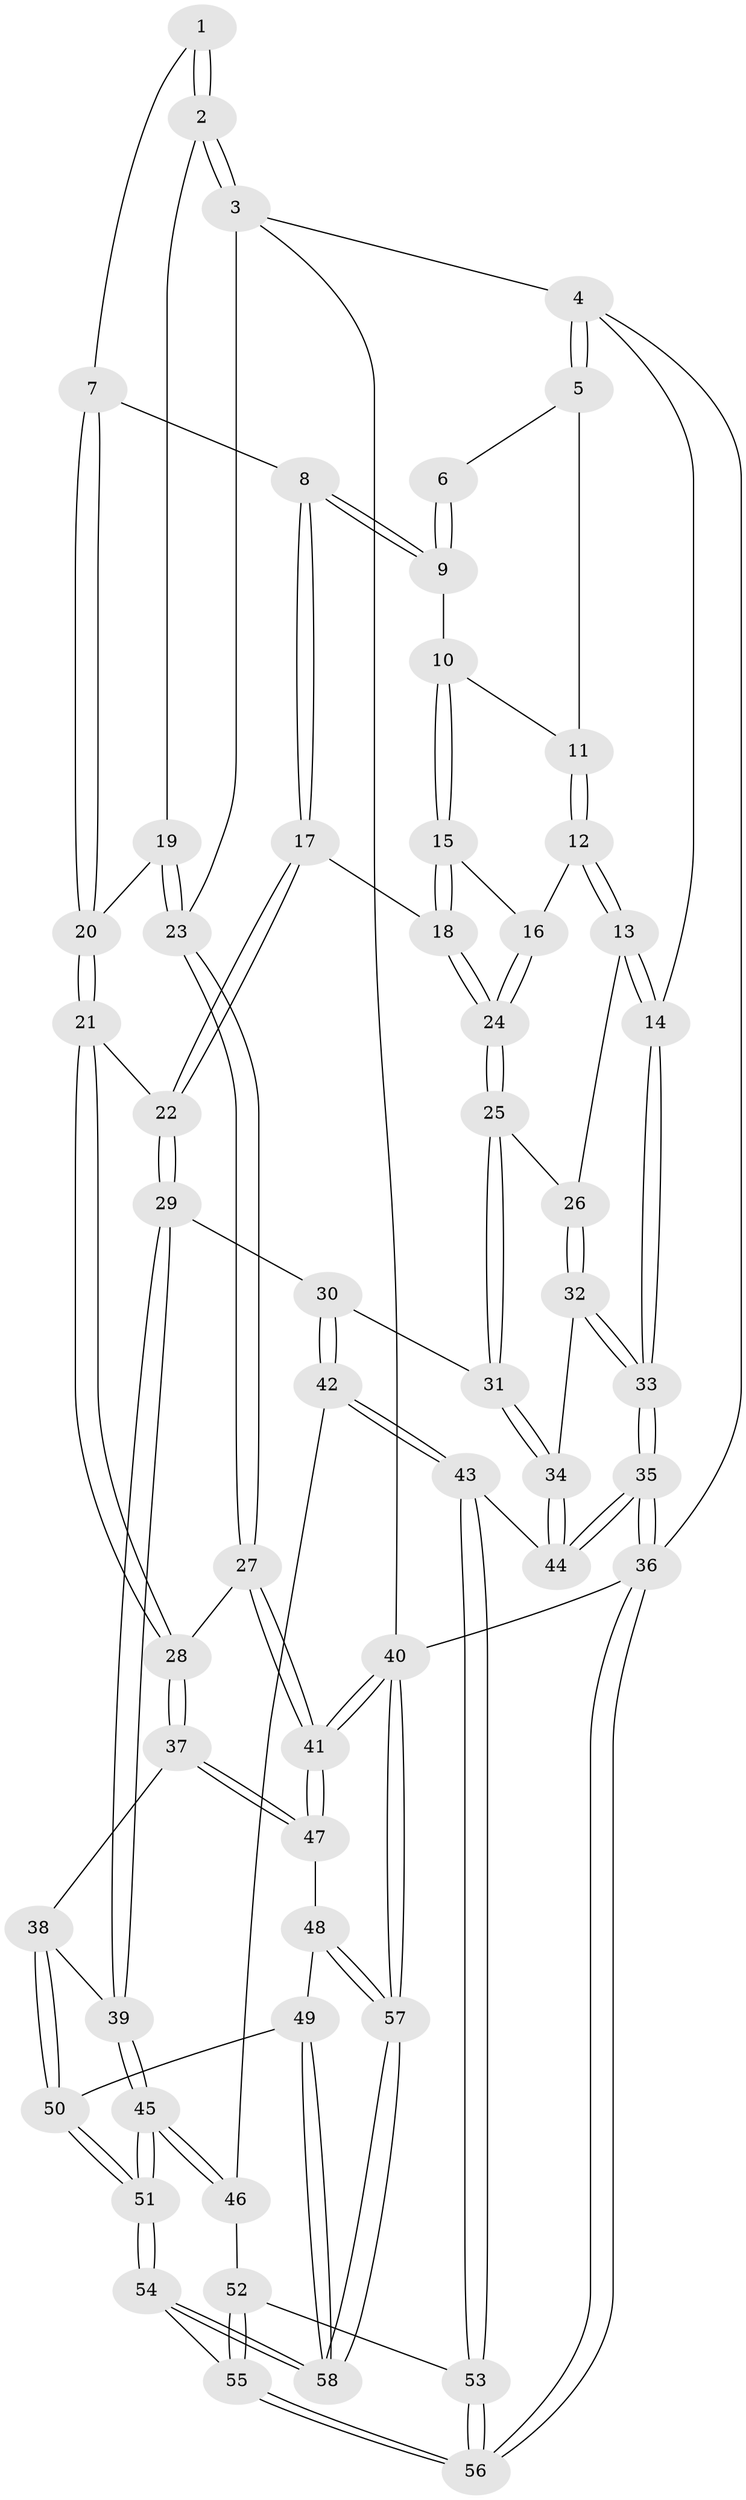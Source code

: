 // coarse degree distribution, {4: 0.5, 5: 0.2222222222222222, 3: 0.2222222222222222, 6: 0.05555555555555555}
// Generated by graph-tools (version 1.1) at 2025/38/03/04/25 23:38:28]
// undirected, 58 vertices, 142 edges
graph export_dot {
  node [color=gray90,style=filled];
  1 [pos="+0.755456967239462+0"];
  2 [pos="+1+0"];
  3 [pos="+1+0"];
  4 [pos="+0+0"];
  5 [pos="+0.04294421060879694+0"];
  6 [pos="+0.5724045824208674+0"];
  7 [pos="+0.6926622745788421+0.13370181044650872"];
  8 [pos="+0.5285047647253339+0.21680736594488342"];
  9 [pos="+0.44350275781840676+0.11343536821016834"];
  10 [pos="+0.31005462759382757+0.11591467530339873"];
  11 [pos="+0.18959692491084607+0"];
  12 [pos="+0.1598496152992973+0.30555136970255137"];
  13 [pos="+0.02592936119636068+0.3848604391218361"];
  14 [pos="+0+0.3600943871772625"];
  15 [pos="+0.30686315493944316+0.1914413645028983"];
  16 [pos="+0.17330560838463463+0.3021541308113942"];
  17 [pos="+0.4778996527863468+0.3605849622492727"];
  18 [pos="+0.43248059010033574+0.3651185266194128"];
  19 [pos="+0.8840612396971463+0.26171391125472776"];
  20 [pos="+0.7813545361367578+0.30703967620250755"];
  21 [pos="+0.742787369541799+0.47035838054215745"];
  22 [pos="+0.5790177213614399+0.43729813050366007"];
  23 [pos="+1+0.42011325192469595"];
  24 [pos="+0.4002280612186606+0.3864081299049638"];
  25 [pos="+0.3032779760018948+0.5125081578968967"];
  26 [pos="+0.1651760403728822+0.49543787946316337"];
  27 [pos="+1+0.49487594260213535"];
  28 [pos="+0.8045838504821073+0.5596238798400498"];
  29 [pos="+0.4631022356399886+0.6344563609343394"];
  30 [pos="+0.3770204674379875+0.6418388790475479"];
  31 [pos="+0.3404770682658554+0.5972972083871262"];
  32 [pos="+0.14410617573850124+0.6462408883387479"];
  33 [pos="+0+0.5895528286611016"];
  34 [pos="+0.15623618606716735+0.6998427550949894"];
  35 [pos="+0+1"];
  36 [pos="+0+1"];
  37 [pos="+0.8033944334499769+0.5642382252049744"];
  38 [pos="+0.7928880339254418+0.5857097055443824"];
  39 [pos="+0.5640655866687133+0.7104877110872536"];
  40 [pos="+1+1"];
  41 [pos="+1+0.8124584469306858"];
  42 [pos="+0.3614948439833235+0.69649299637143"];
  43 [pos="+0.2647203757854601+0.7838478929504293"];
  44 [pos="+0.15494162941025+0.7107959424041425"];
  45 [pos="+0.5514988454142723+0.8047224434952037"];
  46 [pos="+0.4253630975909955+0.7941723543010251"];
  47 [pos="+0.991632506819532+0.7847118335702076"];
  48 [pos="+0.9141006511468874+0.8422484644557313"];
  49 [pos="+0.8243776701220485+0.8159999413256036"];
  50 [pos="+0.7904513383610768+0.6771632925869978"];
  51 [pos="+0.593093467573176+0.9071668904923395"];
  52 [pos="+0.4164743295431747+0.810874683566514"];
  53 [pos="+0.26840401417028376+0.8791273787691408"];
  54 [pos="+0.614847154892474+1"];
  55 [pos="+0.43396162853563613+1"];
  56 [pos="+0.20906542776002898+1"];
  57 [pos="+1+1"];
  58 [pos="+0.6686919705512091+1"];
  1 -- 2;
  1 -- 2;
  1 -- 7;
  2 -- 3;
  2 -- 3;
  2 -- 19;
  3 -- 4;
  3 -- 23;
  3 -- 40;
  4 -- 5;
  4 -- 5;
  4 -- 14;
  4 -- 36;
  5 -- 6;
  5 -- 11;
  6 -- 9;
  6 -- 9;
  7 -- 8;
  7 -- 20;
  7 -- 20;
  8 -- 9;
  8 -- 9;
  8 -- 17;
  8 -- 17;
  9 -- 10;
  10 -- 11;
  10 -- 15;
  10 -- 15;
  11 -- 12;
  11 -- 12;
  12 -- 13;
  12 -- 13;
  12 -- 16;
  13 -- 14;
  13 -- 14;
  13 -- 26;
  14 -- 33;
  14 -- 33;
  15 -- 16;
  15 -- 18;
  15 -- 18;
  16 -- 24;
  16 -- 24;
  17 -- 18;
  17 -- 22;
  17 -- 22;
  18 -- 24;
  18 -- 24;
  19 -- 20;
  19 -- 23;
  19 -- 23;
  20 -- 21;
  20 -- 21;
  21 -- 22;
  21 -- 28;
  21 -- 28;
  22 -- 29;
  22 -- 29;
  23 -- 27;
  23 -- 27;
  24 -- 25;
  24 -- 25;
  25 -- 26;
  25 -- 31;
  25 -- 31;
  26 -- 32;
  26 -- 32;
  27 -- 28;
  27 -- 41;
  27 -- 41;
  28 -- 37;
  28 -- 37;
  29 -- 30;
  29 -- 39;
  29 -- 39;
  30 -- 31;
  30 -- 42;
  30 -- 42;
  31 -- 34;
  31 -- 34;
  32 -- 33;
  32 -- 33;
  32 -- 34;
  33 -- 35;
  33 -- 35;
  34 -- 44;
  34 -- 44;
  35 -- 36;
  35 -- 36;
  35 -- 44;
  35 -- 44;
  36 -- 56;
  36 -- 56;
  36 -- 40;
  37 -- 38;
  37 -- 47;
  37 -- 47;
  38 -- 39;
  38 -- 50;
  38 -- 50;
  39 -- 45;
  39 -- 45;
  40 -- 41;
  40 -- 41;
  40 -- 57;
  40 -- 57;
  41 -- 47;
  41 -- 47;
  42 -- 43;
  42 -- 43;
  42 -- 46;
  43 -- 44;
  43 -- 53;
  43 -- 53;
  45 -- 46;
  45 -- 46;
  45 -- 51;
  45 -- 51;
  46 -- 52;
  47 -- 48;
  48 -- 49;
  48 -- 57;
  48 -- 57;
  49 -- 50;
  49 -- 58;
  49 -- 58;
  50 -- 51;
  50 -- 51;
  51 -- 54;
  51 -- 54;
  52 -- 53;
  52 -- 55;
  52 -- 55;
  53 -- 56;
  53 -- 56;
  54 -- 55;
  54 -- 58;
  54 -- 58;
  55 -- 56;
  55 -- 56;
  57 -- 58;
  57 -- 58;
}
